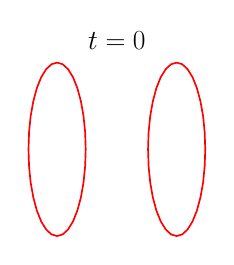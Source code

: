 \begin{tikzpicture}[scale=0.40]

\begin{axis}[
  xmin = -1.8,
  xmax = 1.8,
  ymin = -1.8,
  ymax = 1.8,
  axis equal = true,
  hide axis,
  title = {\Huge$t=0$}
  ]

\addplot [mark=none,red,line width=1.5] table{
-1.2e+00 1.741e+00
-1.312e+00 1.708e+00
-1.42e+00 1.609e+00
-1.519e+00 1.448e+00
-1.606e+00 1.231e+00
-1.677e+00 9.674e-01
-1.731e+00 6.663e-01
-1.763e+00 3.397e-01
-1.774e+00 1.418e-16
-1.763e+00 -3.397e-01
-1.731e+00 -6.663e-01
-1.677e+00 -9.674e-01
-1.606e+00 -1.231e+00
-1.519e+00 -1.448e+00
-1.42e+00 -1.609e+00
-1.312e+00 -1.708e+00
-1.2e+00 -1.741e+00
-1.088e+00 -1.708e+00
-9.802e-01 -1.609e+00
-8.809e-01 -1.448e+00
-7.939e-01 -1.231e+00
-7.225e-01 -9.674e-01
-6.694e-01 -6.663e-01
-6.367e-01 -3.397e-01
-6.257e-01 -3.55e-16
-6.367e-01 3.397e-01
-6.694e-01 6.663e-01
-7.225e-01 9.674e-01
-7.939e-01 1.231e+00
-8.809e-01 1.448e+00
-9.802e-01 1.609e+00
-1.088e+00 1.708e+00
-1.2e+00 1.741e+00
};

\addplot [mark=none,red,line width=1.5] table{
1.2e+00 1.741e+00
1.088e+00 1.708e+00
9.802e-01 1.609e+00
8.809e-01 1.448e+00
7.939e-01 1.231e+00
7.225e-01 9.674e-01
6.694e-01 6.663e-01
6.367e-01 3.397e-01
6.257e-01 1.418e-16
6.367e-01 -3.397e-01
6.694e-01 -6.663e-01
7.225e-01 -9.674e-01
7.939e-01 -1.231e+00
8.809e-01 -1.448e+00
9.802e-01 -1.609e+00
1.088e+00 -1.708e+00
1.2e+00 -1.741e+00
1.312e+00 -1.708e+00
1.42e+00 -1.609e+00
1.519e+00 -1.448e+00
1.606e+00 -1.231e+00
1.677e+00 -9.674e-01
1.731e+00 -6.663e-01
1.763e+00 -3.397e-01
1.774e+00 -3.55e-16
1.763e+00 3.397e-01
1.731e+00 6.663e-01
1.677e+00 9.674e-01
1.606e+00 1.231e+00
1.519e+00 1.448e+00
1.42e+00 1.609e+00
1.312e+00 1.708e+00
1.2e+00 1.741e+00
};

\end{axis}

%\draw[gray,thin] (0,0) grid +(3,4);

\end{tikzpicture}

